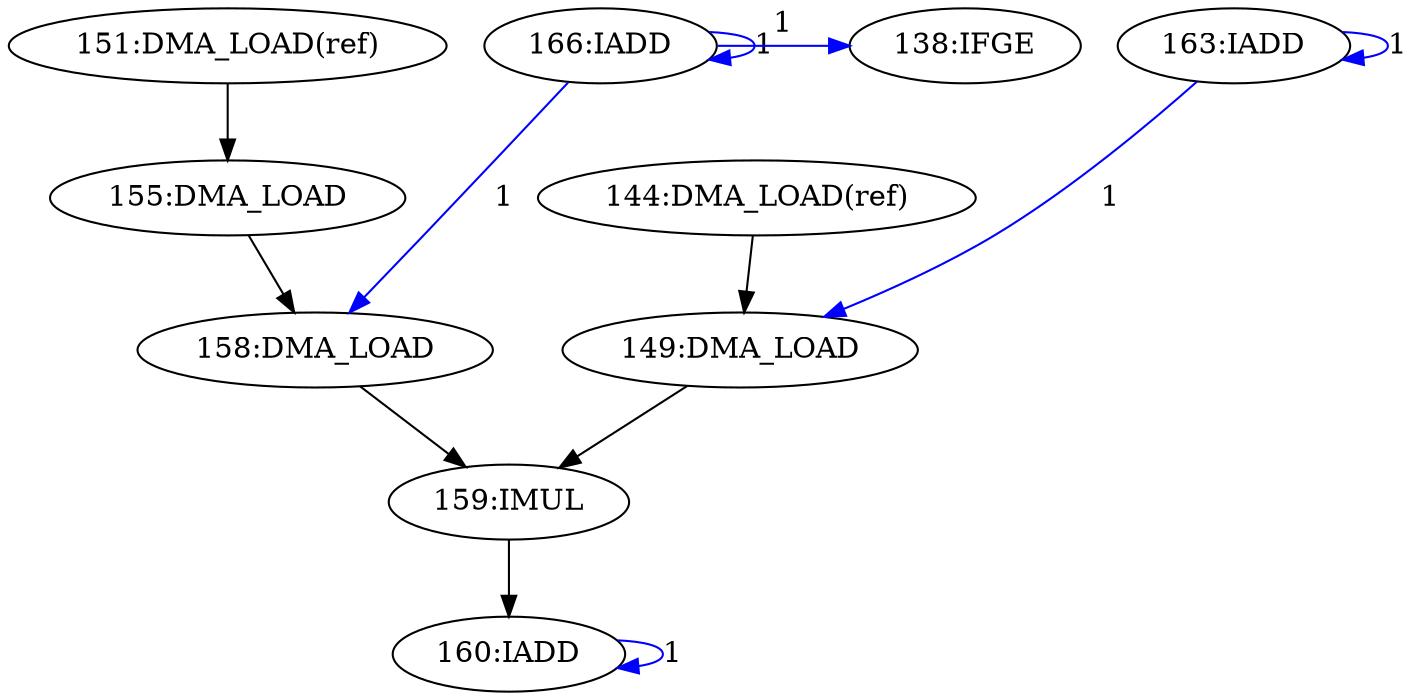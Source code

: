 digraph depgraph {
n0 [label="160:IADD"];
n1 [label="159:IMUL"];
n1 -> n0;
n2 [label="155:DMA_LOAD"];
n3 [label="151:DMA_LOAD(ref)"];
n3 -> n2;
n4 [label="158:DMA_LOAD"];
n2 -> n4;
n5 [label="149:DMA_LOAD"];
n6 [label="144:DMA_LOAD(ref)"];
n6 -> n5;
n5 -> n1;
n4 -> n1;
n0 -> n0 [constraint=false,color=blue,label="1"];
n7 [label="163:IADD"];
n7 -> n7 [constraint=false,color=blue,label="1"];
n7 -> n5 [constraint=false,color=blue,label="1"];
n8 [label="166:IADD"];
n9 [label="138:IFGE"];
n8 -> n9 [constraint=false,color=blue,label="1"];
n8 -> n4 [constraint=false,color=blue,label="1"];
n8 -> n8 [constraint=false,color=blue,label="1"];
}